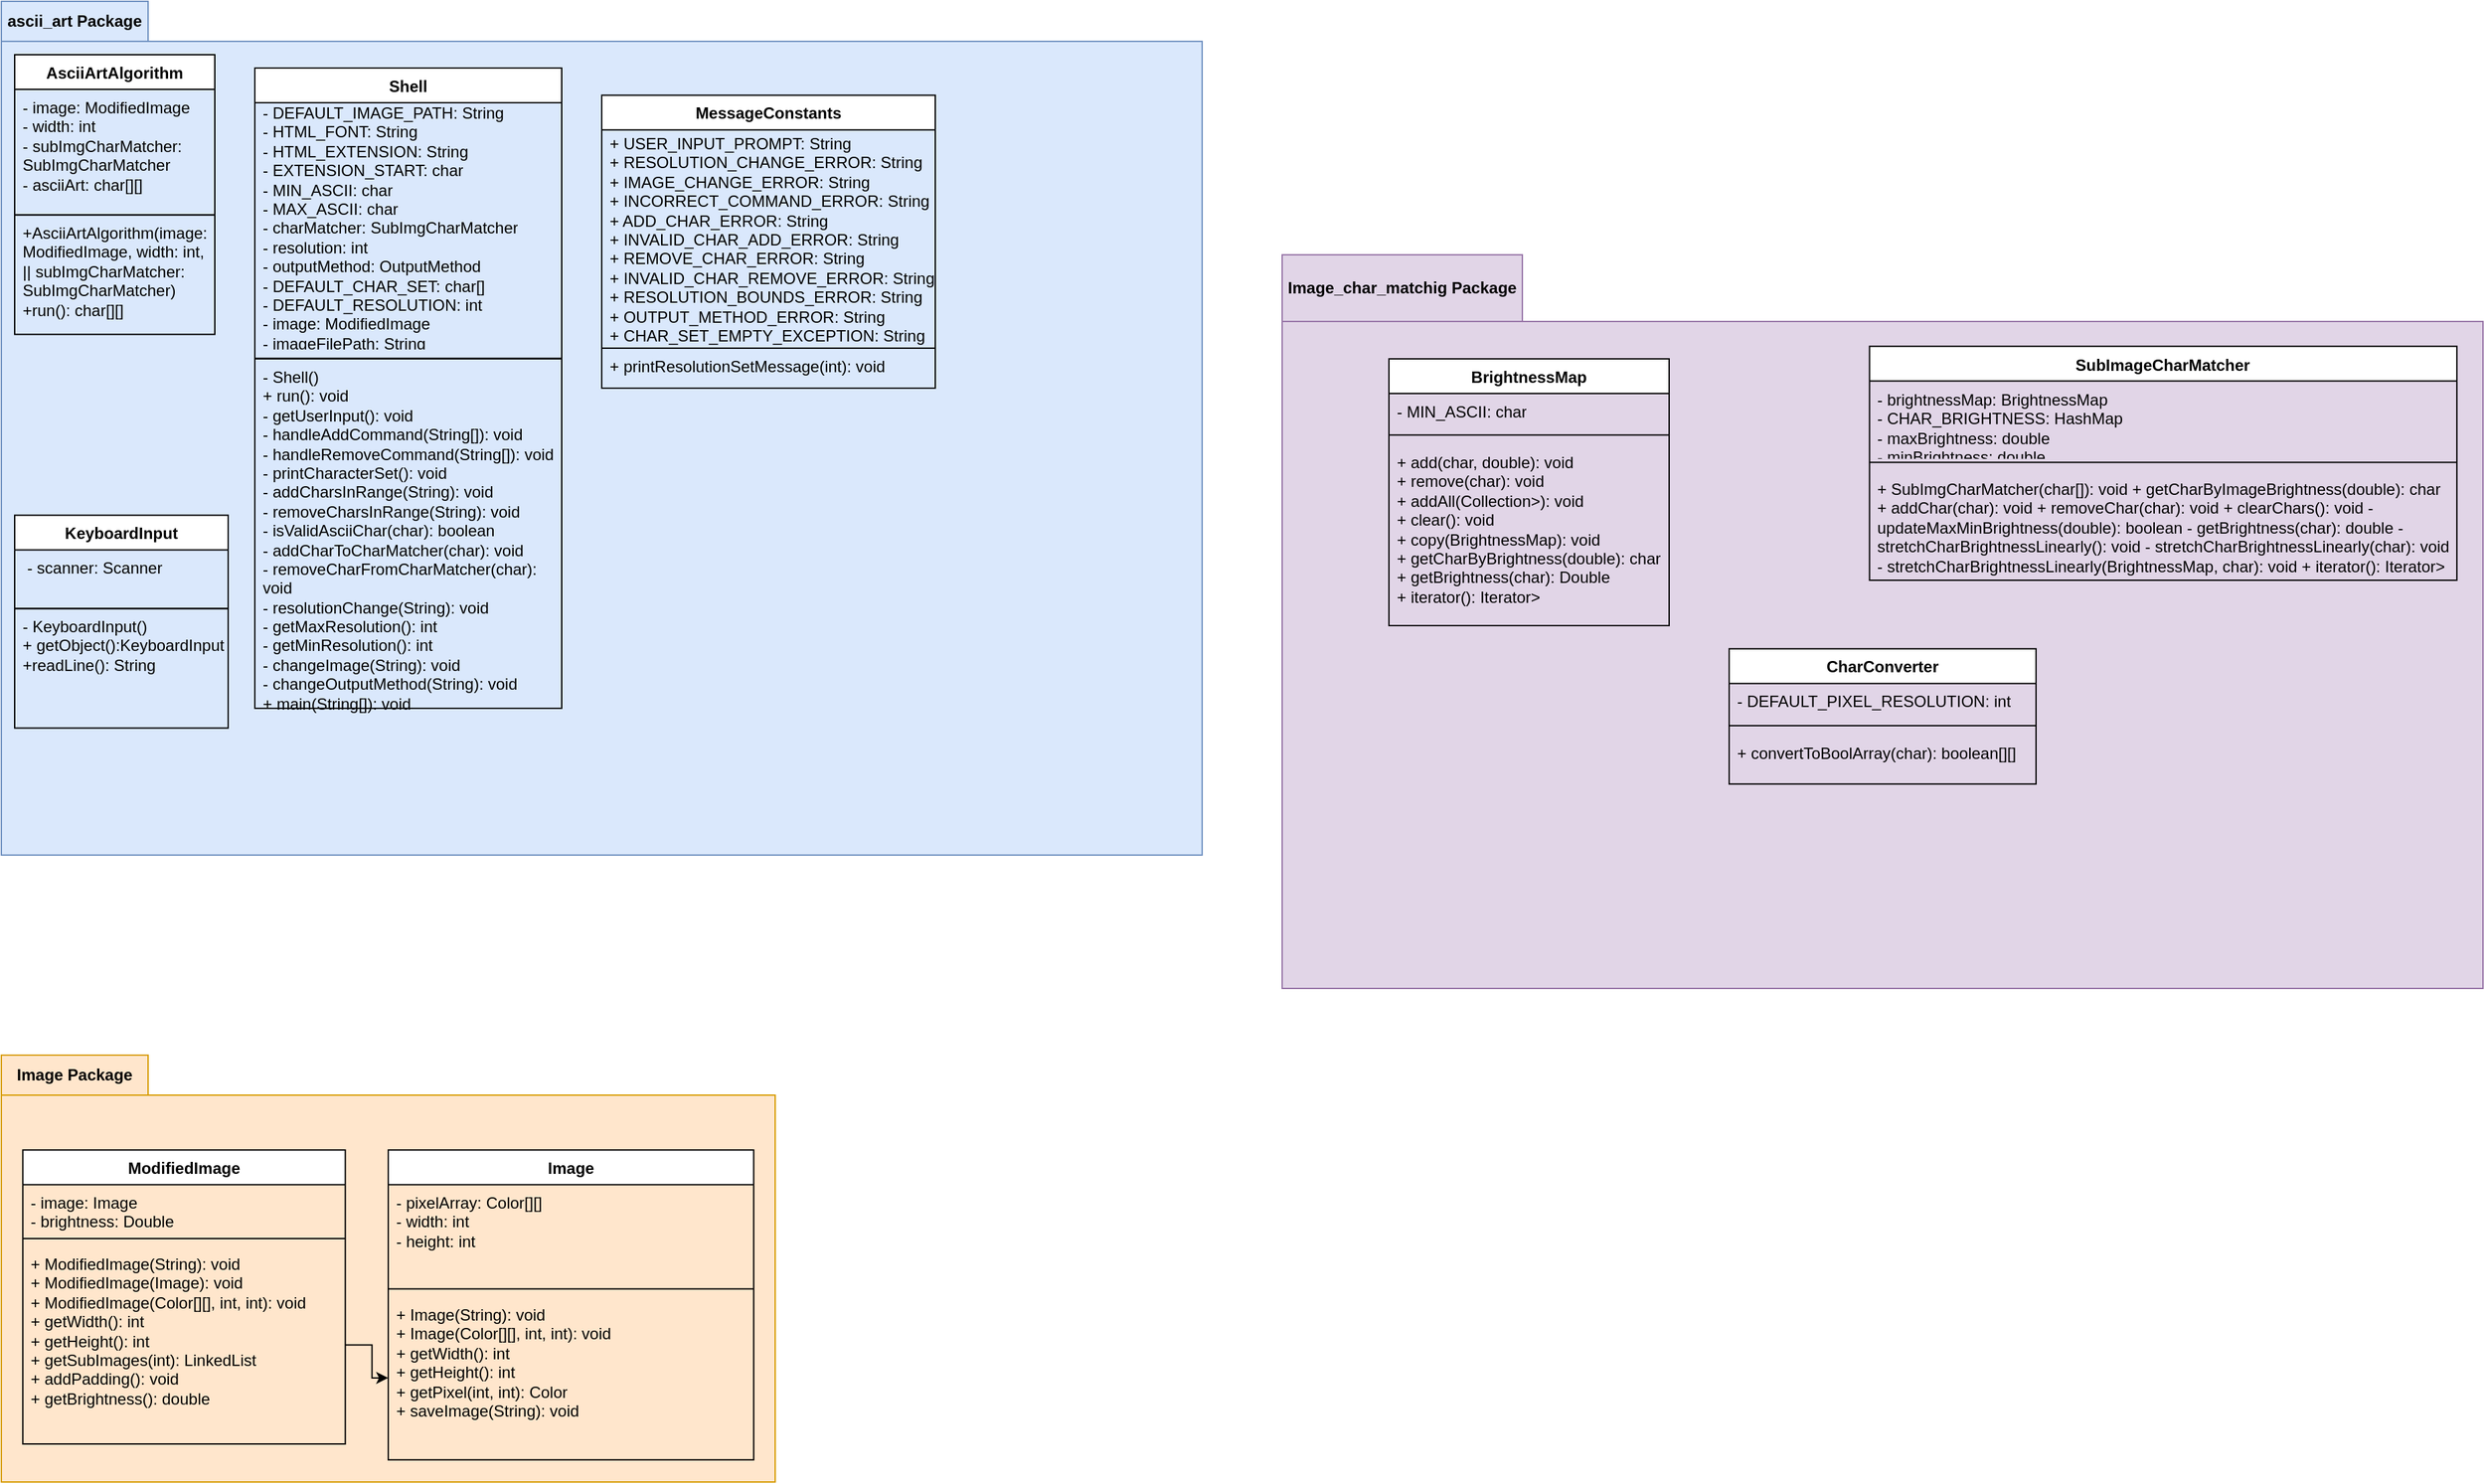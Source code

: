 <mxfile version="24.0.0" type="github">
  <diagram name="‫עמוד-1‬" id="9FOxikn_2bk7BjKEbO-x">
    <mxGraphModel dx="1500" dy="830" grid="1" gridSize="10" guides="1" tooltips="1" connect="1" arrows="1" fold="1" page="1" pageScale="1" pageWidth="827" pageHeight="1169" math="0" shadow="0">
      <root>
        <mxCell id="0" />
        <mxCell id="1" parent="0" />
        <mxCell id="Vb6RsHlkbNNhMtVp6kEj-1" value="ascii_art Package" style="shape=folder;fontStyle=1;tabWidth=110;tabHeight=30;tabPosition=left;html=1;boundedLbl=1;labelInHeader=1;container=1;collapsible=0;whiteSpace=wrap;fillColor=#dae8fc;strokeColor=#6c8ebf;" parent="1" vertex="1">
          <mxGeometry y="10" width="900" height="640" as="geometry" />
        </mxCell>
        <mxCell id="Vb6RsHlkbNNhMtVp6kEj-2" value="" style="html=1;strokeColor=none;resizeWidth=1;resizeHeight=1;fillColor=none;part=1;connectable=0;allowArrows=0;deletable=0;whiteSpace=wrap;" parent="Vb6RsHlkbNNhMtVp6kEj-1" vertex="1">
          <mxGeometry width="839.326" height="408.706" relative="1" as="geometry">
            <mxPoint y="30" as="offset" />
          </mxGeometry>
        </mxCell>
        <mxCell id="xFL0W7bVsGVKbV0ON2sQ-131" value="" style="group" vertex="1" connectable="0" parent="Vb6RsHlkbNNhMtVp6kEj-1">
          <mxGeometry x="10" y="385.2" width="160" height="159.6" as="geometry" />
        </mxCell>
        <mxCell id="xFL0W7bVsGVKbV0ON2sQ-132" value="- KeyboardInput()&lt;br&gt;+&amp;nbsp;getObject():KeyboardInput&amp;nbsp; +readLine(): String&amp;nbsp; &amp;nbsp;&amp;nbsp;" style="rounded=0;whiteSpace=wrap;html=1;align=left;verticalAlign=top;spacingLeft=4;spacingRight=4;fillColor=none;gradientColor=none;" vertex="1" parent="xFL0W7bVsGVKbV0ON2sQ-131">
          <mxGeometry y="70" width="160" height="89.6" as="geometry" />
        </mxCell>
        <mxCell id="xFL0W7bVsGVKbV0ON2sQ-133" value="&lt;span style=&quot;text-align: left;&quot;&gt;KeyboardInput&lt;/span&gt;" style="swimlane;fontStyle=1;align=center;verticalAlign=top;childLayout=stackLayout;horizontal=1;startSize=26;horizontalStack=0;resizeParent=1;resizeParentMax=0;resizeLast=0;collapsible=1;marginBottom=0;whiteSpace=wrap;html=1;" vertex="1" parent="xFL0W7bVsGVKbV0ON2sQ-131">
          <mxGeometry width="160" height="70" as="geometry">
            <mxRectangle x="210" y="300" width="100" height="30" as="alternateBounds" />
          </mxGeometry>
        </mxCell>
        <mxCell id="xFL0W7bVsGVKbV0ON2sQ-134" value="&amp;nbsp;- scanner: Scanner&amp;nbsp;&amp;nbsp;" style="text;strokeColor=none;fillColor=none;align=left;verticalAlign=top;spacingLeft=4;spacingRight=4;overflow=hidden;rotatable=0;points=[[0,0.5],[1,0.5]];portConstraint=eastwest;whiteSpace=wrap;html=1;" vertex="1" parent="xFL0W7bVsGVKbV0ON2sQ-133">
          <mxGeometry y="26" width="160" height="44" as="geometry" />
        </mxCell>
        <mxCell id="xFL0W7bVsGVKbV0ON2sQ-139" value="" style="group" vertex="1" connectable="0" parent="Vb6RsHlkbNNhMtVp6kEj-1">
          <mxGeometry x="190" y="50" width="260" height="480" as="geometry" />
        </mxCell>
        <mxCell id="xFL0W7bVsGVKbV0ON2sQ-135" value="" style="group" vertex="1" connectable="0" parent="xFL0W7bVsGVKbV0ON2sQ-139">
          <mxGeometry width="230" height="380" as="geometry" />
        </mxCell>
        <mxCell id="xFL0W7bVsGVKbV0ON2sQ-136" value="Shell" style="swimlane;fontStyle=1;align=center;verticalAlign=top;childLayout=stackLayout;horizontal=1;startSize=26;horizontalStack=0;resizeParent=1;resizeParentMax=0;resizeLast=0;collapsible=1;marginBottom=0;whiteSpace=wrap;html=1;container=0;" vertex="1" parent="xFL0W7bVsGVKbV0ON2sQ-135">
          <mxGeometry width="230.0" height="217.619" as="geometry">
            <mxRectangle x="210" y="300" width="100" height="30" as="alternateBounds" />
          </mxGeometry>
        </mxCell>
        <mxCell id="xFL0W7bVsGVKbV0ON2sQ-137" value=" - DEFAULT_IMAGE_PATH: String                                   &#xa; - HTML_FONT: String                                             &#xa; - HTML_EXTENSION: String                                        &#xa; - EXTENSION_START: char                                         &#xa; - MIN_ASCII: char                                               &#xa; - MAX_ASCII: char                                               &#xa; - charMatcher: SubImgCharMatcher                                &#xa; - resolution: int                                               &#xa; - outputMethod: OutputMethod                                    &#xa; - DEFAULT_CHAR_SET: char[]                                      &#xa; - DEFAULT_RESOLUTION: int                                       &#xa; - image: ModifiedImage                                          &#xa; - imageFilePath: String                                          &#xa;                         " style="text;strokeColor=none;fillColor=none;align=left;verticalAlign=top;spacingLeft=4;spacingRight=4;overflow=hidden;rotatable=0;points=[[0,0.5],[1,0.5]];portConstraint=eastwest;whiteSpace=wrap;html=1;" vertex="1" parent="xFL0W7bVsGVKbV0ON2sQ-139">
          <mxGeometry y="20" width="260" height="188.45" as="geometry" />
        </mxCell>
        <mxCell id="xFL0W7bVsGVKbV0ON2sQ-138" value="- Shell()                                                      &lt;br&gt; + run(): void                                                  &lt;br&gt; - getUserInput(): void                                          &lt;br&gt; - handleAddCommand(String[]): void                              &lt;br&gt; - handleRemoveCommand(String[]): void                           &lt;br&gt; - printCharacterSet(): void                                    &lt;br&gt; - addCharsInRange(String): void                                 &lt;br&gt; - removeCharsInRange(String): void                              &lt;br&gt; - isValidAsciiChar(char): boolean                               &lt;br&gt; - addCharToCharMatcher(char): void                              &lt;br&gt; - removeCharFromCharMatcher(char): void                         &lt;br&gt; - resolutionChange(String): void                                &lt;br&gt; - getMaxResolution(): int                                       &lt;br&gt; - getMinResolution(): int                                       &lt;br&gt; - changeImage(String): void                                     &lt;br&gt; - changeOutputMethod(String): void &lt;br&gt; + main(String[]): void  " style="rounded=0;whiteSpace=wrap;html=1;align=left;verticalAlign=top;spacingLeft=4;spacingRight=4;fillColor=none;gradientColor=none;container=0;" vertex="1" parent="xFL0W7bVsGVKbV0ON2sQ-139">
          <mxGeometry y="218" width="230" height="262" as="geometry" />
        </mxCell>
        <mxCell id="xFL0W7bVsGVKbV0ON2sQ-141" value="" style="group" vertex="1" connectable="0" parent="Vb6RsHlkbNNhMtVp6kEj-1">
          <mxGeometry x="450" y="70.38" width="300" height="219.62" as="geometry" />
        </mxCell>
        <mxCell id="xFL0W7bVsGVKbV0ON2sQ-126" value=" + printResolutionSetMessage(int): void                         &#xa;" style="rounded=0;whiteSpace=wrap;html=1;align=left;verticalAlign=top;spacingLeft=4;spacingRight=4;fillColor=none;gradientColor=none;" vertex="1" parent="xFL0W7bVsGVKbV0ON2sQ-141">
          <mxGeometry y="189.62" width="250" height="30" as="geometry" />
        </mxCell>
        <mxCell id="xFL0W7bVsGVKbV0ON2sQ-140" value="" style="group" vertex="1" connectable="0" parent="xFL0W7bVsGVKbV0ON2sQ-141">
          <mxGeometry width="300" height="211.07" as="geometry" />
        </mxCell>
        <mxCell id="xFL0W7bVsGVKbV0ON2sQ-124" value="MessageConstants" style="swimlane;fontStyle=1;align=center;verticalAlign=top;childLayout=stackLayout;horizontal=1;startSize=26;horizontalStack=0;resizeParent=1;resizeParentMax=0;resizeLast=0;collapsible=1;marginBottom=0;whiteSpace=wrap;html=1;container=0;" vertex="1" parent="xFL0W7bVsGVKbV0ON2sQ-140">
          <mxGeometry width="250" height="189.62" as="geometry">
            <mxRectangle x="210" y="300" width="100" height="30" as="alternateBounds" />
          </mxGeometry>
        </mxCell>
        <mxCell id="xFL0W7bVsGVKbV0ON2sQ-125" value=" + USER_INPUT_PROMPT: String                                    &#xa; + RESOLUTION_CHANGE_ERROR: String                              &#xa; + IMAGE_CHANGE_ERROR: String                                   &#xa; + INCORRECT_COMMAND_ERROR: String                              &#xa; + ADD_CHAR_ERROR: String                                       &#xa; + INVALID_CHAR_ADD_ERROR: String                               &#xa; + REMOVE_CHAR_ERROR: String                                    &#xa; + INVALID_CHAR_REMOVE_ERROR: String                            &#xa; + RESOLUTION_BOUNDS_ERROR: String                              &#xa; + OUTPUT_METHOD_ERROR: String                                  &#xa; + CHAR_SET_EMPTY_EXCEPTION: String &#xa;                         " style="text;strokeColor=none;fillColor=none;align=left;verticalAlign=top;spacingLeft=4;spacingRight=4;overflow=hidden;rotatable=0;points=[[0,0.5],[1,0.5]];portConstraint=eastwest;whiteSpace=wrap;html=1;" vertex="1" parent="xFL0W7bVsGVKbV0ON2sQ-140">
          <mxGeometry y="22.62" width="300" height="188.45" as="geometry" />
        </mxCell>
        <mxCell id="xFL0W7bVsGVKbV0ON2sQ-22" value="Image Package" style="shape=folder;fontStyle=1;tabWidth=110;tabHeight=30;tabPosition=left;html=1;boundedLbl=1;labelInHeader=1;container=1;collapsible=0;whiteSpace=wrap;fillColor=#ffe6cc;strokeColor=#d79b00;" vertex="1" parent="1">
          <mxGeometry y="800" width="580" height="320" as="geometry" />
        </mxCell>
        <mxCell id="xFL0W7bVsGVKbV0ON2sQ-23" value="" style="html=1;strokeColor=none;resizeWidth=1;resizeHeight=1;fillColor=none;part=1;connectable=0;allowArrows=0;deletable=0;whiteSpace=wrap;" vertex="1" parent="xFL0W7bVsGVKbV0ON2sQ-22">
          <mxGeometry width="561.875" height="207.407" relative="1" as="geometry">
            <mxPoint y="30" as="offset" />
          </mxGeometry>
        </mxCell>
        <mxCell id="xFL0W7bVsGVKbV0ON2sQ-24" value="ModifiedImage" style="swimlane;fontStyle=1;align=center;verticalAlign=top;childLayout=stackLayout;horizontal=1;startSize=26;horizontalStack=0;resizeParent=1;resizeParentMax=0;resizeLast=0;collapsible=1;marginBottom=0;whiteSpace=wrap;html=1;" vertex="1" parent="xFL0W7bVsGVKbV0ON2sQ-22">
          <mxGeometry x="16.116" y="71.111" width="241.674" height="220.366" as="geometry">
            <mxRectangle x="210" y="300" width="100" height="30" as="alternateBounds" />
          </mxGeometry>
        </mxCell>
        <mxCell id="xFL0W7bVsGVKbV0ON2sQ-25" value="- image: Image                                                        &#xa; - brightness: Double  " style="text;strokeColor=none;fillColor=none;align=left;verticalAlign=top;spacingLeft=4;spacingRight=4;overflow=hidden;rotatable=0;points=[[0,0.5],[1,0.5]];portConstraint=eastwest;whiteSpace=wrap;html=1;" vertex="1" parent="xFL0W7bVsGVKbV0ON2sQ-24">
          <mxGeometry y="26" width="241.674" height="35.017" as="geometry" />
        </mxCell>
        <mxCell id="xFL0W7bVsGVKbV0ON2sQ-26" value="" style="line;strokeWidth=1;fillColor=none;align=left;verticalAlign=middle;spacingTop=-1;spacingLeft=3;spacingRight=3;rotatable=0;labelPosition=right;points=[];portConstraint=eastwest;strokeColor=inherit;" vertex="1" parent="xFL0W7bVsGVKbV0ON2sQ-24">
          <mxGeometry y="61.017" width="241.674" height="10.774" as="geometry" />
        </mxCell>
        <mxCell id="xFL0W7bVsGVKbV0ON2sQ-27" value="+ ModifiedImage(String): void                                         &#xa; + ModifiedImage(Image): void                                          &#xa; + ModifiedImage(Color[][], int, int): void                             &#xa; + getWidth(): int                                                     &#xa; + getHeight(): int                                                    &#xa; + getSubImages(int): LinkedList&lt;ModifiedImage&gt;                         &#xa; + addPadding(): void                                                   &#xa; + getBrightness(): double      " style="text;strokeColor=none;fillColor=none;align=left;verticalAlign=top;spacingLeft=4;spacingRight=4;overflow=hidden;rotatable=0;points=[[0,0.5],[1,0.5]];portConstraint=eastwest;whiteSpace=wrap;html=1;" vertex="1" parent="xFL0W7bVsGVKbV0ON2sQ-24">
          <mxGeometry y="71.791" width="241.674" height="148.575" as="geometry" />
        </mxCell>
        <mxCell id="xFL0W7bVsGVKbV0ON2sQ-28" value="Image" style="swimlane;fontStyle=1;align=center;verticalAlign=top;childLayout=stackLayout;horizontal=1;startSize=26;horizontalStack=0;resizeParent=1;resizeParentMax=0;resizeLast=0;collapsible=1;marginBottom=0;whiteSpace=wrap;html=1;" vertex="1" parent="xFL0W7bVsGVKbV0ON2sQ-22">
          <mxGeometry x="290" y="71.111" width="273.89" height="232.228" as="geometry" />
        </mxCell>
        <mxCell id="xFL0W7bVsGVKbV0ON2sQ-29" value="- pixelArray: Color[][]&lt;br&gt;- width: int&lt;br&gt;- height: int" style="text;strokeColor=none;fillColor=none;align=left;verticalAlign=top;spacingLeft=4;spacingRight=4;overflow=hidden;rotatable=0;points=[[0,0.5],[1,0.5]];portConstraint=eastwest;whiteSpace=wrap;html=1;" vertex="1" parent="xFL0W7bVsGVKbV0ON2sQ-28">
          <mxGeometry y="26" width="273.89" height="72.727" as="geometry" />
        </mxCell>
        <mxCell id="xFL0W7bVsGVKbV0ON2sQ-30" value="" style="line;strokeWidth=1;fillColor=none;align=left;verticalAlign=middle;spacingTop=-1;spacingLeft=3;spacingRight=3;rotatable=0;labelPosition=right;points=[];portConstraint=eastwest;strokeColor=inherit;" vertex="1" parent="xFL0W7bVsGVKbV0ON2sQ-28">
          <mxGeometry y="98.727" width="273.89" height="10.774" as="geometry" />
        </mxCell>
        <mxCell id="xFL0W7bVsGVKbV0ON2sQ-31" value="+ Image(String): void                                                 &#xa; + Image(Color[][], int, int): void                                    &#xa; + getWidth(): int                                                     &#xa; + getHeight(): int                                                    &#xa; + getPixel(int, int): Color                                          &#xa; + saveImage(String): void      " style="text;strokeColor=none;fillColor=none;align=left;verticalAlign=top;spacingLeft=4;spacingRight=4;overflow=hidden;rotatable=0;points=[[0,0.5],[1,0.5]];portConstraint=eastwest;whiteSpace=wrap;html=1;" vertex="1" parent="xFL0W7bVsGVKbV0ON2sQ-28">
          <mxGeometry y="109.502" width="273.89" height="122.726" as="geometry" />
        </mxCell>
        <mxCell id="xFL0W7bVsGVKbV0ON2sQ-144" style="edgeStyle=orthogonalEdgeStyle;rounded=0;orthogonalLoop=1;jettySize=auto;html=1;exitX=1;exitY=0.5;exitDx=0;exitDy=0;fontFamily=Helvetica;fontSize=12;fontColor=default;" edge="1" parent="xFL0W7bVsGVKbV0ON2sQ-22" source="xFL0W7bVsGVKbV0ON2sQ-27" target="xFL0W7bVsGVKbV0ON2sQ-31">
          <mxGeometry relative="1" as="geometry" />
        </mxCell>
        <mxCell id="xFL0W7bVsGVKbV0ON2sQ-42" value="Image_char_matchig Package" style="shape=folder;fontStyle=1;tabWidth=180;tabHeight=50;tabPosition=left;html=1;boundedLbl=1;labelInHeader=1;container=1;collapsible=0;whiteSpace=wrap;fillColor=#e1d5e7;strokeColor=#9673a6;" vertex="1" parent="1">
          <mxGeometry x="960" y="200" width="900" height="550" as="geometry" />
        </mxCell>
        <mxCell id="xFL0W7bVsGVKbV0ON2sQ-43" value="" style="html=1;strokeColor=none;resizeWidth=1;resizeHeight=1;fillColor=none;part=1;connectable=0;allowArrows=0;deletable=0;whiteSpace=wrap;" vertex="1" parent="xFL0W7bVsGVKbV0ON2sQ-42">
          <mxGeometry width="734.604" height="233.575" relative="1" as="geometry">
            <mxPoint y="30" as="offset" />
          </mxGeometry>
        </mxCell>
        <mxCell id="xFL0W7bVsGVKbV0ON2sQ-48" value="SubImageCharMatcher" style="swimlane;fontStyle=1;align=center;verticalAlign=top;childLayout=stackLayout;horizontal=1;startSize=26;horizontalStack=0;resizeParent=1;resizeParentMax=0;resizeLast=0;collapsible=1;marginBottom=0;whiteSpace=wrap;html=1;" vertex="1" parent="xFL0W7bVsGVKbV0ON2sQ-42">
          <mxGeometry x="440.217" y="68.643" width="440.217" height="175.299" as="geometry" />
        </mxCell>
        <mxCell id="xFL0W7bVsGVKbV0ON2sQ-49" value=" - brightnessMap: BrightnessMap                                    &#xa; - CHAR_BRIGHTNESS: HashMap&lt;Character, Double&gt;                     &#xa; - maxBrightness: double                                           &#xa; - minBrightness: double  " style="text;strokeColor=none;fillColor=none;align=left;verticalAlign=top;spacingLeft=4;spacingRight=4;overflow=hidden;rotatable=0;points=[[0,0.5],[1,0.5]];portConstraint=eastwest;whiteSpace=wrap;html=1;" vertex="1" parent="xFL0W7bVsGVKbV0ON2sQ-48">
          <mxGeometry y="26" width="440.217" height="54.914" as="geometry" />
        </mxCell>
        <mxCell id="xFL0W7bVsGVKbV0ON2sQ-50" value="" style="line;strokeWidth=1;fillColor=none;align=left;verticalAlign=middle;spacingTop=-1;spacingLeft=3;spacingRight=3;rotatable=0;labelPosition=right;points=[];portConstraint=eastwest;strokeColor=inherit;" vertex="1" parent="xFL0W7bVsGVKbV0ON2sQ-48">
          <mxGeometry y="80.914" width="440.217" height="12.134" as="geometry" />
        </mxCell>
        <mxCell id="xFL0W7bVsGVKbV0ON2sQ-51" value=" + SubImgCharMatcher(char[]): void                                 + getCharByImageBrightness(double): char                           + addChar(char): void                                              + removeChar(char): void                                           + clearChars(): void                                               - updateMaxMinBrightness(double): boolean                         - getBrightness(char): double                                     - stretchCharBrightnessLinearly(): void                            - stretchCharBrightnessLinearly(char): void                        - stretchCharBrightnessLinearly(BrightnessMap, char): void         + iterator(): Iterator&lt;SimpleEntry&lt;Character, Double&gt;&gt; " style="text;strokeColor=none;fillColor=none;align=left;verticalAlign=top;spacingLeft=4;spacingRight=4;overflow=hidden;rotatable=0;points=[[0,0.5],[1,0.5]];portConstraint=eastwest;whiteSpace=wrap;html=1;" vertex="1" parent="xFL0W7bVsGVKbV0ON2sQ-48">
          <mxGeometry y="93.048" width="440.217" height="82.251" as="geometry" />
        </mxCell>
        <mxCell id="xFL0W7bVsGVKbV0ON2sQ-90" value="CharConverter" style="swimlane;fontStyle=1;align=center;verticalAlign=top;childLayout=stackLayout;horizontal=1;startSize=26;horizontalStack=0;resizeParent=1;resizeParentMax=0;resizeLast=0;collapsible=1;marginBottom=0;whiteSpace=wrap;html=1;" vertex="1" parent="xFL0W7bVsGVKbV0ON2sQ-42">
          <mxGeometry x="335" y="295.37" width="230" height="101.372" as="geometry" />
        </mxCell>
        <mxCell id="xFL0W7bVsGVKbV0ON2sQ-91" value=" - DEFAULT_PIXEL_RESOLUTION: int                                     &#xa;&#xa;" style="text;strokeColor=none;fillColor=none;align=left;verticalAlign=top;spacingLeft=4;spacingRight=4;overflow=hidden;rotatable=0;points=[[0,0.5],[1,0.5]];portConstraint=eastwest;whiteSpace=wrap;html=1;" vertex="1" parent="xFL0W7bVsGVKbV0ON2sQ-90">
          <mxGeometry y="26" width="230" height="24.444" as="geometry" />
        </mxCell>
        <mxCell id="xFL0W7bVsGVKbV0ON2sQ-92" value="" style="line;strokeWidth=1;fillColor=none;align=left;verticalAlign=middle;spacingTop=-1;spacingLeft=3;spacingRight=3;rotatable=0;labelPosition=right;points=[];portConstraint=eastwest;strokeColor=inherit;" vertex="1" parent="xFL0W7bVsGVKbV0ON2sQ-90">
          <mxGeometry y="50.444" width="230" height="14.403" as="geometry" />
        </mxCell>
        <mxCell id="xFL0W7bVsGVKbV0ON2sQ-93" value=" + convertToBoolArray(char): boolean[][]                             &#xa;&#xa;" style="text;strokeColor=none;fillColor=none;align=left;verticalAlign=top;spacingLeft=4;spacingRight=4;overflow=hidden;rotatable=0;points=[[0,0.5],[1,0.5]];portConstraint=eastwest;whiteSpace=wrap;html=1;" vertex="1" parent="xFL0W7bVsGVKbV0ON2sQ-90">
          <mxGeometry y="64.848" width="230" height="36.524" as="geometry" />
        </mxCell>
        <mxCell id="xFL0W7bVsGVKbV0ON2sQ-85" value="BrightnessMap" style="swimlane;fontStyle=1;align=center;verticalAlign=top;childLayout=stackLayout;horizontal=1;startSize=26;horizontalStack=0;resizeParent=1;resizeParentMax=0;resizeLast=0;collapsible=1;marginBottom=0;whiteSpace=wrap;html=1;" vertex="1" parent="1">
          <mxGeometry x="1040" y="278" width="210" height="200.001" as="geometry" />
        </mxCell>
        <mxCell id="xFL0W7bVsGVKbV0ON2sQ-86" value=" - MIN_ASCII: char                                               &#xa;&#xa;" style="text;strokeColor=none;fillColor=none;align=left;verticalAlign=top;spacingLeft=4;spacingRight=4;overflow=hidden;rotatable=0;points=[[0,0.5],[1,0.5]];portConstraint=eastwest;whiteSpace=wrap;html=1;" vertex="1" parent="xFL0W7bVsGVKbV0ON2sQ-85">
          <mxGeometry y="26" width="210" height="24" as="geometry" />
        </mxCell>
        <mxCell id="xFL0W7bVsGVKbV0ON2sQ-87" value="" style="line;strokeWidth=1;fillColor=none;align=left;verticalAlign=middle;spacingTop=-1;spacingLeft=3;spacingRight=3;rotatable=0;labelPosition=right;points=[];portConstraint=eastwest;strokeColor=inherit;" vertex="1" parent="xFL0W7bVsGVKbV0ON2sQ-85">
          <mxGeometry y="50" width="210" height="14.141" as="geometry" />
        </mxCell>
        <mxCell id="xFL0W7bVsGVKbV0ON2sQ-88" value=" + add(char, double): void                                       &#xa; + remove(char): void                                            &#xa; + addAll(Collection&lt;AbstractMap.SimpleEntry&lt;Character, Double&gt;&gt;): void&#xa; + clear(): void                                                 &#xa; + copy(BrightnessMap): void                                      &#xa; + getCharByBrightness(double): char                             &#xa; + getBrightness(char): Double                                   &#xa; + iterator(): Iterator&lt;AbstractMap.SimpleEntry&lt;Character, Double&gt;&gt;" style="text;strokeColor=none;fillColor=none;align=left;verticalAlign=top;spacingLeft=4;spacingRight=4;overflow=hidden;rotatable=0;points=[[0,0.5],[1,0.5]];portConstraint=eastwest;whiteSpace=wrap;html=1;" vertex="1" parent="xFL0W7bVsGVKbV0ON2sQ-85">
          <mxGeometry y="64.141" width="210" height="135.86" as="geometry" />
        </mxCell>
        <mxCell id="xFL0W7bVsGVKbV0ON2sQ-127" value="" style="group" vertex="1" connectable="0" parent="1">
          <mxGeometry x="10" y="50.0" width="150" height="209.68" as="geometry" />
        </mxCell>
        <mxCell id="xFL0W7bVsGVKbV0ON2sQ-128" value="AsciiArtAlgorithm" style="swimlane;fontStyle=1;align=center;verticalAlign=top;childLayout=stackLayout;horizontal=1;startSize=26;horizontalStack=0;resizeParent=1;resizeParentMax=0;resizeLast=0;collapsible=1;marginBottom=0;whiteSpace=wrap;html=1;container=0;" vertex="1" parent="xFL0W7bVsGVKbV0ON2sQ-127">
          <mxGeometry width="150" height="120.08" as="geometry">
            <mxRectangle x="210" y="300" width="100" height="30" as="alternateBounds" />
          </mxGeometry>
        </mxCell>
        <mxCell id="xFL0W7bVsGVKbV0ON2sQ-129" value="+AsciiArtAlgorithm(image: ModifiedImage, width: int,      ||                      subImgCharMatcher: SubImgCharMatcher)&lt;br&gt;+run(): char[][] " style="rounded=0;whiteSpace=wrap;html=1;align=left;verticalAlign=top;spacingLeft=4;spacingRight=4;fillColor=none;gradientColor=none;container=0;" vertex="1" parent="xFL0W7bVsGVKbV0ON2sQ-127">
          <mxGeometry y="120.08" width="150" height="89.6" as="geometry" />
        </mxCell>
        <mxCell id="xFL0W7bVsGVKbV0ON2sQ-130" value="- image: ModifiedImage&lt;br&gt;- width: int&amp;nbsp;&lt;br&gt;- subImgCharMatcher: SubImgCharMatcher&amp;nbsp;&lt;div&gt;- asciiArt: char[][]&lt;/div&gt;" style="text;strokeColor=none;fillColor=none;align=left;verticalAlign=top;spacingLeft=4;spacingRight=4;overflow=hidden;rotatable=0;points=[[0,0.5],[1,0.5]];portConstraint=eastwest;whiteSpace=wrap;html=1;" vertex="1" parent="xFL0W7bVsGVKbV0ON2sQ-127">
          <mxGeometry y="26" width="150" height="94.08" as="geometry" />
        </mxCell>
      </root>
    </mxGraphModel>
  </diagram>
</mxfile>
